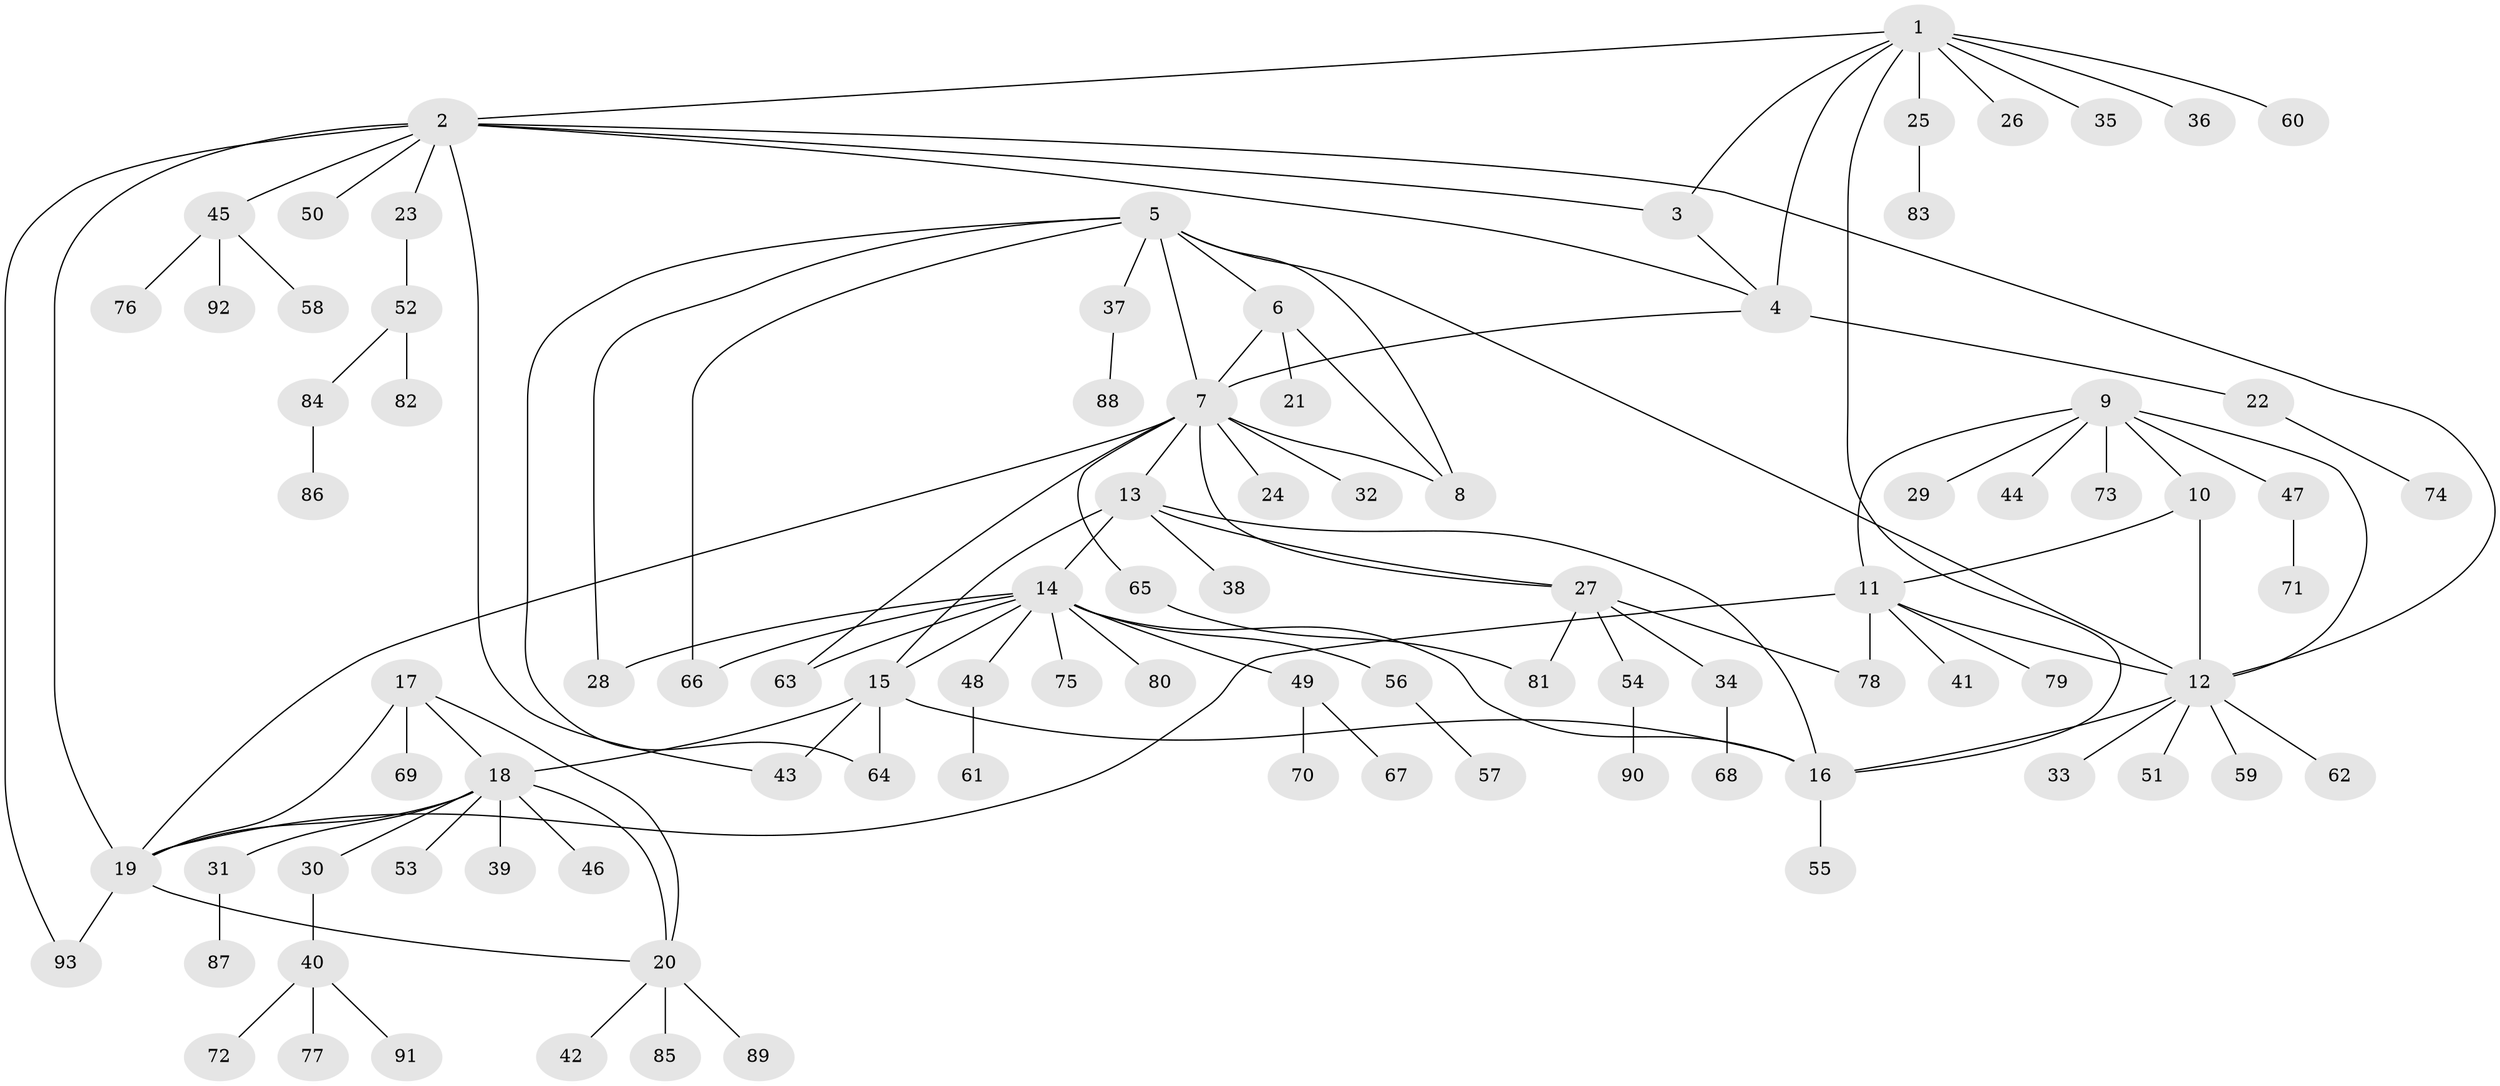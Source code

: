 // coarse degree distribution, {9: 0.04477611940298507, 8: 0.029850746268656716, 3: 0.05970149253731343, 5: 0.04477611940298507, 7: 0.014925373134328358, 2: 0.19402985074626866, 13: 0.029850746268656716, 4: 0.014925373134328358, 6: 0.014925373134328358, 1: 0.5522388059701493}
// Generated by graph-tools (version 1.1) at 2025/42/03/06/25 10:42:10]
// undirected, 93 vertices, 122 edges
graph export_dot {
graph [start="1"]
  node [color=gray90,style=filled];
  1;
  2;
  3;
  4;
  5;
  6;
  7;
  8;
  9;
  10;
  11;
  12;
  13;
  14;
  15;
  16;
  17;
  18;
  19;
  20;
  21;
  22;
  23;
  24;
  25;
  26;
  27;
  28;
  29;
  30;
  31;
  32;
  33;
  34;
  35;
  36;
  37;
  38;
  39;
  40;
  41;
  42;
  43;
  44;
  45;
  46;
  47;
  48;
  49;
  50;
  51;
  52;
  53;
  54;
  55;
  56;
  57;
  58;
  59;
  60;
  61;
  62;
  63;
  64;
  65;
  66;
  67;
  68;
  69;
  70;
  71;
  72;
  73;
  74;
  75;
  76;
  77;
  78;
  79;
  80;
  81;
  82;
  83;
  84;
  85;
  86;
  87;
  88;
  89;
  90;
  91;
  92;
  93;
  1 -- 2;
  1 -- 3;
  1 -- 4;
  1 -- 16;
  1 -- 25;
  1 -- 26;
  1 -- 35;
  1 -- 36;
  1 -- 60;
  2 -- 3;
  2 -- 4;
  2 -- 12;
  2 -- 19;
  2 -- 23;
  2 -- 43;
  2 -- 45;
  2 -- 50;
  2 -- 93;
  3 -- 4;
  4 -- 7;
  4 -- 22;
  5 -- 6;
  5 -- 7;
  5 -- 8;
  5 -- 12;
  5 -- 28;
  5 -- 37;
  5 -- 64;
  5 -- 66;
  6 -- 7;
  6 -- 8;
  6 -- 21;
  7 -- 8;
  7 -- 13;
  7 -- 19;
  7 -- 24;
  7 -- 27;
  7 -- 32;
  7 -- 63;
  7 -- 65;
  9 -- 10;
  9 -- 11;
  9 -- 12;
  9 -- 29;
  9 -- 44;
  9 -- 47;
  9 -- 73;
  10 -- 11;
  10 -- 12;
  11 -- 12;
  11 -- 19;
  11 -- 41;
  11 -- 78;
  11 -- 79;
  12 -- 16;
  12 -- 33;
  12 -- 51;
  12 -- 59;
  12 -- 62;
  13 -- 14;
  13 -- 15;
  13 -- 16;
  13 -- 27;
  13 -- 38;
  14 -- 15;
  14 -- 16;
  14 -- 28;
  14 -- 48;
  14 -- 49;
  14 -- 56;
  14 -- 63;
  14 -- 66;
  14 -- 75;
  14 -- 80;
  15 -- 16;
  15 -- 18;
  15 -- 43;
  15 -- 64;
  16 -- 55;
  17 -- 18;
  17 -- 19;
  17 -- 20;
  17 -- 69;
  18 -- 19;
  18 -- 20;
  18 -- 30;
  18 -- 31;
  18 -- 39;
  18 -- 46;
  18 -- 53;
  19 -- 20;
  19 -- 93;
  20 -- 42;
  20 -- 85;
  20 -- 89;
  22 -- 74;
  23 -- 52;
  25 -- 83;
  27 -- 34;
  27 -- 54;
  27 -- 78;
  27 -- 81;
  30 -- 40;
  31 -- 87;
  34 -- 68;
  37 -- 88;
  40 -- 72;
  40 -- 77;
  40 -- 91;
  45 -- 58;
  45 -- 76;
  45 -- 92;
  47 -- 71;
  48 -- 61;
  49 -- 67;
  49 -- 70;
  52 -- 82;
  52 -- 84;
  54 -- 90;
  56 -- 57;
  65 -- 81;
  84 -- 86;
}
